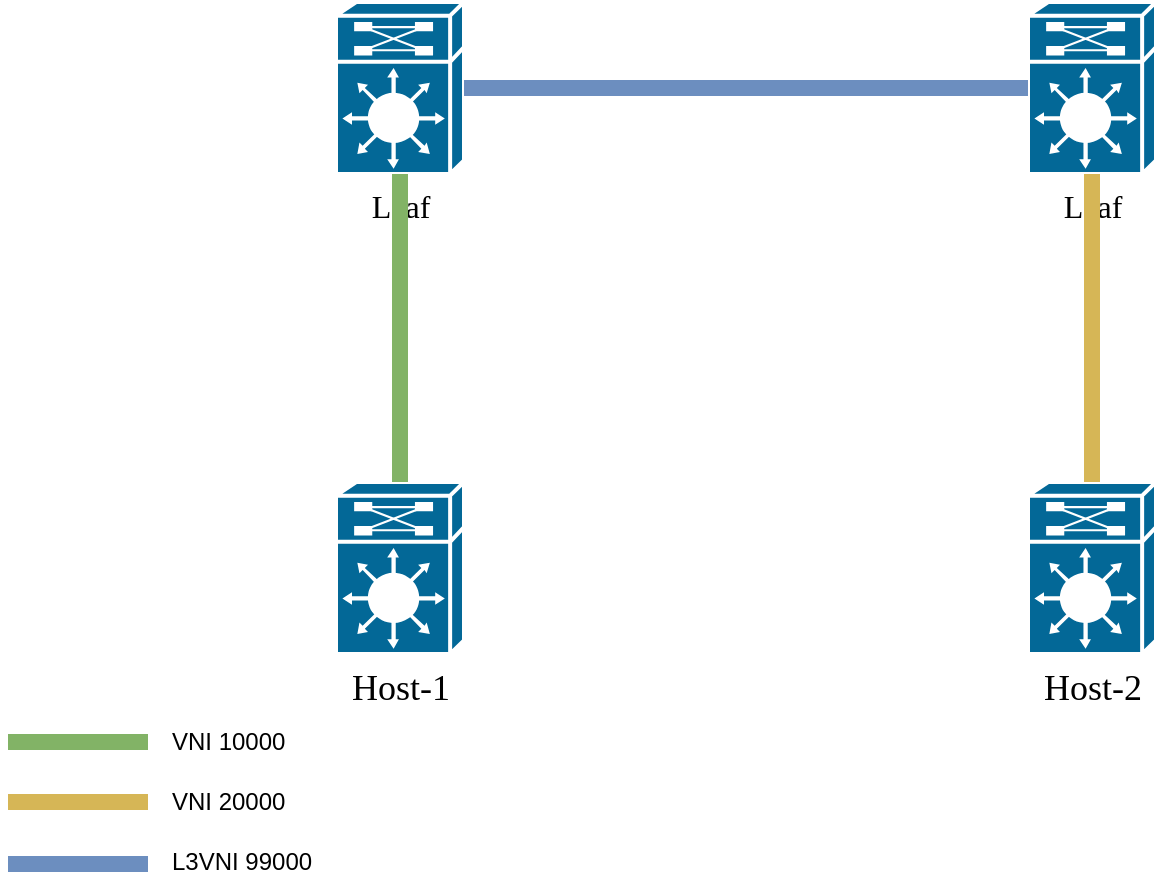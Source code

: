<mxfile version="10.9.5" type="device"><diagram name="Page-1" id="c37626ed-c26b-45fb-9056-f9ebc6bb27b6"><mxGraphModel dx="1038" dy="609" grid="1" gridSize="10" guides="1" tooltips="1" connect="1" arrows="1" fold="1" page="1" pageScale="1" pageWidth="1100" pageHeight="850" background="#ffffff" math="0" shadow="0"><root><mxCell id="0"/><mxCell id="1" parent="0"/><mxCell id="cQJnAoeF0PTk5prU0SMh-4" value="&lt;font style=&quot;font-size: 16px ; background-color: rgb(255 , 255 , 255)&quot;&gt;Leaf&lt;/font&gt;" style="shape=mxgraph.cisco.misc.route_switch_processor;html=1;dashed=0;fillColor=#036897;strokeColor=#ffffff;strokeWidth=2;verticalLabelPosition=bottom;verticalAlign=top;rounded=0;shadow=0;comic=0;fontFamily=Verdana;fontSize=12;" parent="1" vertex="1"><mxGeometry x="570" y="240" width="64" height="86" as="geometry"/></mxCell><mxCell id="JyYtgZwYYuy1GR4Zlru--1" value="&lt;font style=&quot;font-size: 16px ; background-color: rgb(255 , 255 , 255)&quot;&gt;Leaf&lt;/font&gt;" style="shape=mxgraph.cisco.misc.route_switch_processor;html=1;dashed=0;fillColor=#036897;strokeColor=#ffffff;strokeWidth=2;verticalLabelPosition=bottom;verticalAlign=top;rounded=0;shadow=0;comic=0;fontFamily=Verdana;fontSize=12;" parent="1" vertex="1"><mxGeometry x="224" y="240" width="64" height="86" as="geometry"/></mxCell><mxCell id="wPQLt3ZRhlmaRrKm8RIl-27" value="&lt;font style=&quot;font-size: 18px&quot;&gt;Host-1&lt;/font&gt;" style="shape=mxgraph.cisco.misc.route_switch_processor;html=1;dashed=0;fillColor=#036897;strokeColor=#ffffff;strokeWidth=2;verticalLabelPosition=bottom;verticalAlign=top;rounded=0;shadow=0;comic=0;fontFamily=Verdana;fontSize=12;" parent="1" vertex="1"><mxGeometry x="224" y="480" width="64" height="86" as="geometry"/></mxCell><mxCell id="wPQLt3ZRhlmaRrKm8RIl-28" value="&lt;font style=&quot;font-size: 18px&quot;&gt;Host-2&lt;/font&gt;" style="shape=mxgraph.cisco.misc.route_switch_processor;html=1;dashed=0;fillColor=#036897;strokeColor=#ffffff;strokeWidth=2;verticalLabelPosition=bottom;verticalAlign=top;rounded=0;shadow=0;comic=0;fontFamily=Verdana;fontSize=12;" parent="1" vertex="1"><mxGeometry x="570" y="480" width="64" height="86" as="geometry"/></mxCell><mxCell id="W2XvDnSmW6Y0rX31oyKJ-20" value="" style="endArrow=none;html=1;entryX=0.5;entryY=1;entryDx=0;entryDy=0;entryPerimeter=0;exitX=0.5;exitY=0;exitDx=0;exitDy=0;exitPerimeter=0;strokeWidth=8;fillColor=#d5e8d4;strokeColor=#82b366;" edge="1" parent="1" source="wPQLt3ZRhlmaRrKm8RIl-27" target="JyYtgZwYYuy1GR4Zlru--1"><mxGeometry width="50" height="50" relative="1" as="geometry"><mxPoint x="220" y="660" as="sourcePoint"/><mxPoint x="270" y="610" as="targetPoint"/></mxGeometry></mxCell><mxCell id="W2XvDnSmW6Y0rX31oyKJ-21" value="" style="endArrow=none;html=1;entryX=0.5;entryY=1;entryDx=0;entryDy=0;entryPerimeter=0;exitX=0.5;exitY=0;exitDx=0;exitDy=0;exitPerimeter=0;strokeWidth=8;fillColor=#fff2cc;strokeColor=#d6b656;" edge="1" parent="1" source="wPQLt3ZRhlmaRrKm8RIl-28" target="cQJnAoeF0PTk5prU0SMh-4"><mxGeometry width="50" height="50" relative="1" as="geometry"><mxPoint x="220" y="660" as="sourcePoint"/><mxPoint x="270" y="610" as="targetPoint"/></mxGeometry></mxCell><mxCell id="W2XvDnSmW6Y0rX31oyKJ-22" value="" style="endArrow=none;html=1;entryX=0;entryY=0.5;entryDx=0;entryDy=0;entryPerimeter=0;exitX=1;exitY=0.5;exitDx=0;exitDy=0;exitPerimeter=0;fillColor=#dae8fc;strokeColor=#6c8ebf;strokeWidth=8;" edge="1" parent="1" source="JyYtgZwYYuy1GR4Zlru--1" target="cQJnAoeF0PTk5prU0SMh-4"><mxGeometry width="50" height="50" relative="1" as="geometry"><mxPoint x="220" y="660" as="sourcePoint"/><mxPoint x="270" y="610" as="targetPoint"/></mxGeometry></mxCell><mxCell id="W2XvDnSmW6Y0rX31oyKJ-25" value="" style="endArrow=none;html=1;exitX=0.5;exitY=0;exitDx=0;exitDy=0;exitPerimeter=0;strokeWidth=8;fillColor=#d5e8d4;strokeColor=#82b366;" edge="1" parent="1"><mxGeometry width="50" height="50" relative="1" as="geometry"><mxPoint x="60" y="610" as="sourcePoint"/><mxPoint x="130" y="610" as="targetPoint"/></mxGeometry></mxCell><mxCell id="W2XvDnSmW6Y0rX31oyKJ-27" value="VNI 10000" style="text;html=1;resizable=0;points=[];autosize=1;align=left;verticalAlign=top;spacingTop=-4;" vertex="1" parent="1"><mxGeometry x="140" y="600" width="70" height="20" as="geometry"/></mxCell><mxCell id="W2XvDnSmW6Y0rX31oyKJ-29" value="" style="endArrow=none;html=1;exitX=0.5;exitY=0;exitDx=0;exitDy=0;exitPerimeter=0;strokeWidth=8;fillColor=#fff2cc;strokeColor=#d6b656;" edge="1" parent="1"><mxGeometry width="50" height="50" relative="1" as="geometry"><mxPoint x="60" y="640" as="sourcePoint"/><mxPoint x="130" y="640" as="targetPoint"/></mxGeometry></mxCell><mxCell id="W2XvDnSmW6Y0rX31oyKJ-30" value="VNI 20000" style="text;html=1;resizable=0;points=[];autosize=1;align=left;verticalAlign=top;spacingTop=-4;" vertex="1" parent="1"><mxGeometry x="140" y="630" width="70" height="20" as="geometry"/></mxCell><mxCell id="W2XvDnSmW6Y0rX31oyKJ-32" value="" style="endArrow=none;html=1;exitX=0.5;exitY=0;exitDx=0;exitDy=0;exitPerimeter=0;strokeWidth=8;fillColor=#dae8fc;strokeColor=#6c8ebf;" edge="1" parent="1"><mxGeometry width="50" height="50" relative="1" as="geometry"><mxPoint x="60" y="671" as="sourcePoint"/><mxPoint x="130" y="671" as="targetPoint"/></mxGeometry></mxCell><mxCell id="W2XvDnSmW6Y0rX31oyKJ-33" value="L3VNI 99000" style="text;html=1;resizable=0;points=[];autosize=1;align=left;verticalAlign=top;spacingTop=-4;" vertex="1" parent="1"><mxGeometry x="140" y="660" width="90" height="20" as="geometry"/></mxCell></root></mxGraphModel></diagram></mxfile>